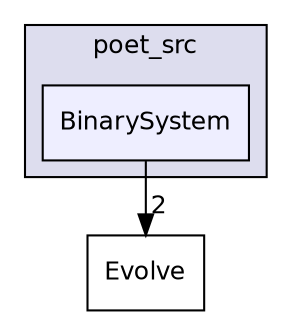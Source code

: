 digraph "/Users/kpenev/projects/git/poet/poet_src/BinarySystem" {
  compound=true
  node [ fontsize="12", fontname="Helvetica"];
  edge [ labelfontsize="12", labelfontname="Helvetica"];
  subgraph clusterdir_e247b8950c2da2f51dd8497aec65ce0d {
    graph [ bgcolor="#ddddee", pencolor="black", label="poet_src" fontname="Helvetica", fontsize="12", URL="dir_e247b8950c2da2f51dd8497aec65ce0d.html"]
  dir_453e712f77b9f1a55c784b8f42d454bf [shape=box, label="BinarySystem", style="filled", fillcolor="#eeeeff", pencolor="black", URL="dir_453e712f77b9f1a55c784b8f42d454bf.html"];
  }
  dir_bace5b3272c3045fbaf2ba9e016347ef [shape=box label="Evolve" URL="dir_bace5b3272c3045fbaf2ba9e016347ef.html"];
  dir_453e712f77b9f1a55c784b8f42d454bf->dir_bace5b3272c3045fbaf2ba9e016347ef [headlabel="2", labeldistance=1.5 headhref="dir_000001_000005.html"];
}
